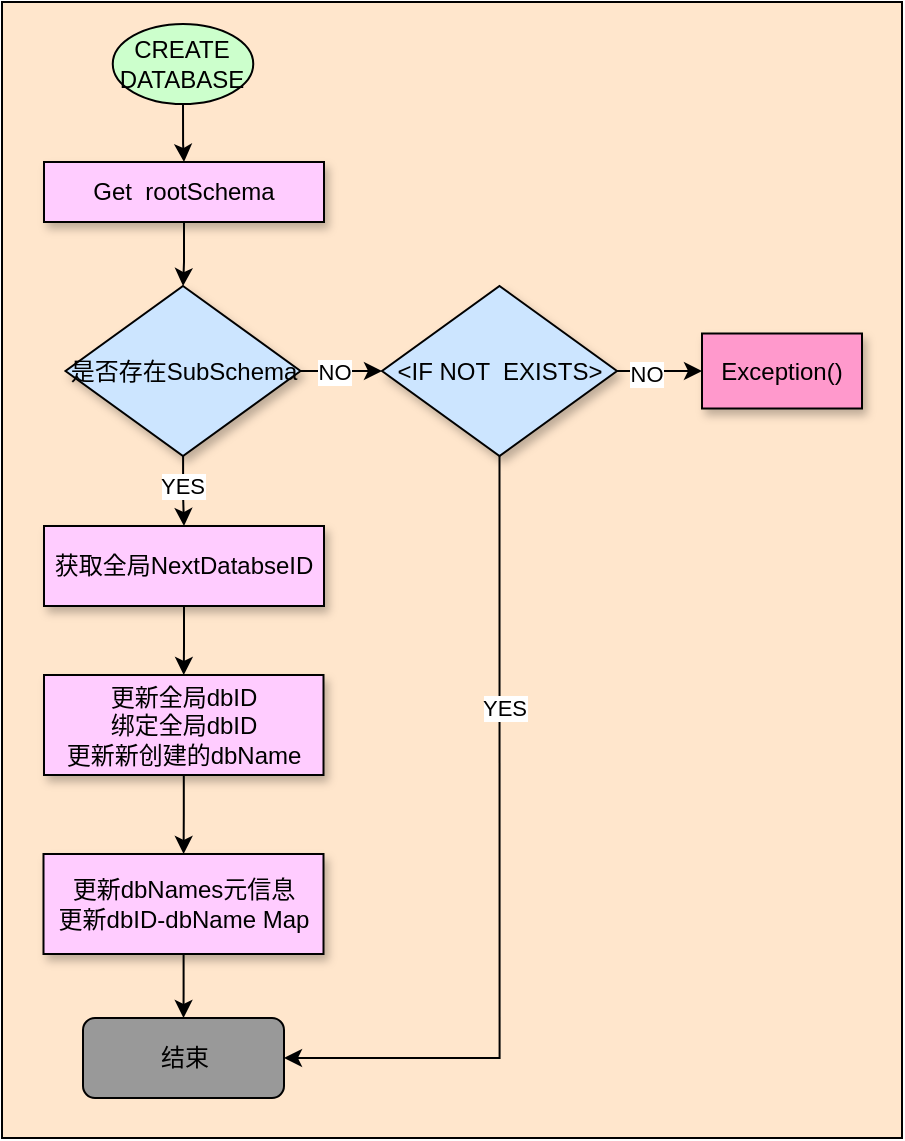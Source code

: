 <mxfile version="17.1.1" type="github">
  <diagram id="J7Ms8tqogRMePtbN5Oq9" name="Page-1">
    <mxGraphModel dx="1590" dy="712" grid="1" gridSize="10" guides="1" tooltips="1" connect="1" arrows="1" fold="1" page="1" pageScale="1" pageWidth="1169" pageHeight="827" math="0" shadow="0">
      <root>
        <mxCell id="0" />
        <mxCell id="1" parent="0" />
        <mxCell id="fIlT44yx9Q6Wjh4T1rCc-1" value="" style="rounded=0;whiteSpace=wrap;html=1;fillColor=#FFE6CC;" parent="1" vertex="1">
          <mxGeometry x="479" y="52" width="450" height="568" as="geometry" />
        </mxCell>
        <mxCell id="fIlT44yx9Q6Wjh4T1rCc-5" value="" style="edgeStyle=orthogonalEdgeStyle;rounded=0;orthogonalLoop=1;jettySize=auto;html=1;" parent="1" source="fIlT44yx9Q6Wjh4T1rCc-3" target="fIlT44yx9Q6Wjh4T1rCc-4" edge="1">
          <mxGeometry relative="1" as="geometry" />
        </mxCell>
        <mxCell id="fIlT44yx9Q6Wjh4T1rCc-3" value="Get&amp;nbsp; rootSchema" style="rounded=0;whiteSpace=wrap;html=1;fillColor=#FFCCFF;shadow=1;" parent="1" vertex="1">
          <mxGeometry x="500" y="132" width="140" height="30" as="geometry" />
        </mxCell>
        <mxCell id="fIlT44yx9Q6Wjh4T1rCc-17" value="" style="edgeStyle=orthogonalEdgeStyle;rounded=0;orthogonalLoop=1;jettySize=auto;html=1;" parent="1" source="fIlT44yx9Q6Wjh4T1rCc-4" target="fIlT44yx9Q6Wjh4T1rCc-16" edge="1">
          <mxGeometry relative="1" as="geometry" />
        </mxCell>
        <mxCell id="fIlT44yx9Q6Wjh4T1rCc-29" value="NO" style="edgeLabel;html=1;align=center;verticalAlign=middle;resizable=0;points=[];" parent="fIlT44yx9Q6Wjh4T1rCc-17" vertex="1" connectable="0">
          <mxGeometry x="0.181" relative="1" as="geometry">
            <mxPoint x="-8" as="offset" />
          </mxGeometry>
        </mxCell>
        <mxCell id="fIlT44yx9Q6Wjh4T1rCc-20" value="" style="edgeStyle=orthogonalEdgeStyle;rounded=0;orthogonalLoop=1;jettySize=auto;html=1;" parent="1" source="fIlT44yx9Q6Wjh4T1rCc-4" target="fIlT44yx9Q6Wjh4T1rCc-6" edge="1">
          <mxGeometry relative="1" as="geometry" />
        </mxCell>
        <mxCell id="fIlT44yx9Q6Wjh4T1rCc-28" value="YES" style="edgeLabel;html=1;align=center;verticalAlign=middle;resizable=0;points=[];" parent="fIlT44yx9Q6Wjh4T1rCc-20" vertex="1" connectable="0">
          <mxGeometry x="-0.167" y="-1" relative="1" as="geometry">
            <mxPoint as="offset" />
          </mxGeometry>
        </mxCell>
        <mxCell id="fIlT44yx9Q6Wjh4T1rCc-4" value="是否存在SubSchema" style="rhombus;whiteSpace=wrap;html=1;fillColor=#CCE5FF;rounded=0;shadow=1;" parent="1" vertex="1">
          <mxGeometry x="510.75" y="194" width="117.5" height="85" as="geometry" />
        </mxCell>
        <mxCell id="fIlT44yx9Q6Wjh4T1rCc-13" value="" style="edgeStyle=orthogonalEdgeStyle;rounded=0;orthogonalLoop=1;jettySize=auto;html=1;entryX=0.5;entryY=0;entryDx=0;entryDy=0;" parent="1" source="fIlT44yx9Q6Wjh4T1rCc-6" target="fIlT44yx9Q6Wjh4T1rCc-8" edge="1">
          <mxGeometry relative="1" as="geometry" />
        </mxCell>
        <mxCell id="fIlT44yx9Q6Wjh4T1rCc-6" value="获取全局NextDatabseID" style="whiteSpace=wrap;html=1;fillColor=#FFCCFF;rounded=0;shadow=1;" parent="1" vertex="1">
          <mxGeometry x="500" y="314" width="140" height="40" as="geometry" />
        </mxCell>
        <mxCell id="fIlT44yx9Q6Wjh4T1rCc-15" value="" style="edgeStyle=orthogonalEdgeStyle;rounded=0;orthogonalLoop=1;jettySize=auto;html=1;" parent="1" source="fIlT44yx9Q6Wjh4T1rCc-8" target="fIlT44yx9Q6Wjh4T1rCc-9" edge="1">
          <mxGeometry relative="1" as="geometry" />
        </mxCell>
        <mxCell id="fIlT44yx9Q6Wjh4T1rCc-8" value="更新全局dbID&lt;br&gt;绑定全局dbID&lt;br&gt;更新新创建的dbName" style="whiteSpace=wrap;html=1;fillColor=#FFCCFF;rounded=0;shadow=1;" parent="1" vertex="1">
          <mxGeometry x="500" y="388.5" width="139.75" height="50" as="geometry" />
        </mxCell>
        <mxCell id="fIlT44yx9Q6Wjh4T1rCc-21" value="" style="edgeStyle=orthogonalEdgeStyle;rounded=0;orthogonalLoop=1;jettySize=auto;html=1;" parent="1" source="fIlT44yx9Q6Wjh4T1rCc-9" target="fIlT44yx9Q6Wjh4T1rCc-19" edge="1">
          <mxGeometry relative="1" as="geometry" />
        </mxCell>
        <mxCell id="fIlT44yx9Q6Wjh4T1rCc-9" value="更新dbNames元信息&lt;br&gt;更新dbID-dbName Map" style="whiteSpace=wrap;html=1;fillColor=#FFCCFF;rounded=0;shadow=1;" parent="1" vertex="1">
          <mxGeometry x="499.75" y="478" width="140" height="50" as="geometry" />
        </mxCell>
        <mxCell id="fIlT44yx9Q6Wjh4T1rCc-10" value="Exception()" style="whiteSpace=wrap;html=1;fillColor=#FF99CC;rounded=0;shadow=1;" parent="1" vertex="1">
          <mxGeometry x="829" y="217.75" width="80" height="37.5" as="geometry" />
        </mxCell>
        <mxCell id="fIlT44yx9Q6Wjh4T1rCc-18" value="" style="edgeStyle=orthogonalEdgeStyle;rounded=0;orthogonalLoop=1;jettySize=auto;html=1;" parent="1" source="fIlT44yx9Q6Wjh4T1rCc-16" target="fIlT44yx9Q6Wjh4T1rCc-10" edge="1">
          <mxGeometry relative="1" as="geometry" />
        </mxCell>
        <mxCell id="fIlT44yx9Q6Wjh4T1rCc-31" value="NO" style="edgeLabel;html=1;align=center;verticalAlign=middle;resizable=0;points=[];" parent="fIlT44yx9Q6Wjh4T1rCc-18" vertex="1" connectable="0">
          <mxGeometry x="-0.321" relative="1" as="geometry">
            <mxPoint y="1" as="offset" />
          </mxGeometry>
        </mxCell>
        <mxCell id="fIlT44yx9Q6Wjh4T1rCc-16" value="&amp;lt;IF NOT &lt;span style=&quot;white-space: pre&quot;&gt; &lt;/span&gt;EXISTS&amp;gt;" style="rhombus;whiteSpace=wrap;html=1;fillColor=#CCE5FF;rounded=0;shadow=1;" parent="1" vertex="1">
          <mxGeometry x="669" y="194" width="117.5" height="85" as="geometry" />
        </mxCell>
        <mxCell id="fIlT44yx9Q6Wjh4T1rCc-19" value="结束" style="rounded=1;whiteSpace=wrap;html=1;fillColor=#999999;" parent="1" vertex="1">
          <mxGeometry x="519.5" y="560" width="100.5" height="40" as="geometry" />
        </mxCell>
        <mxCell id="fIlT44yx9Q6Wjh4T1rCc-24" value="" style="edgeStyle=orthogonalEdgeStyle;rounded=0;orthogonalLoop=1;jettySize=auto;html=1;" parent="1" source="fIlT44yx9Q6Wjh4T1rCc-22" target="fIlT44yx9Q6Wjh4T1rCc-3" edge="1">
          <mxGeometry relative="1" as="geometry">
            <mxPoint x="570" y="130" as="targetPoint" />
          </mxGeometry>
        </mxCell>
        <mxCell id="fIlT44yx9Q6Wjh4T1rCc-22" value="CREATE DATABASE" style="ellipse;whiteSpace=wrap;html=1;fillColor=#CCFFCC;" parent="1" vertex="1">
          <mxGeometry x="534.38" y="63" width="70.25" height="40" as="geometry" />
        </mxCell>
        <mxCell id="fIlT44yx9Q6Wjh4T1rCc-25" value="" style="edgeStyle=orthogonalEdgeStyle;rounded=0;orthogonalLoop=1;jettySize=auto;html=1;fontSize=6;exitX=0.5;exitY=1;exitDx=0;exitDy=0;entryX=1;entryY=0.5;entryDx=0;entryDy=0;" parent="1" source="fIlT44yx9Q6Wjh4T1rCc-16" target="fIlT44yx9Q6Wjh4T1rCc-19" edge="1">
          <mxGeometry relative="1" as="geometry">
            <mxPoint x="625" y="466" as="sourcePoint" />
            <mxPoint x="434.0" y="557" as="targetPoint" />
          </mxGeometry>
        </mxCell>
        <mxCell id="fIlT44yx9Q6Wjh4T1rCc-30" value="YES" style="edgeLabel;html=1;align=center;verticalAlign=middle;resizable=0;points=[];" parent="fIlT44yx9Q6Wjh4T1rCc-25" vertex="1" connectable="0">
          <mxGeometry x="-0.383" y="2" relative="1" as="geometry">
            <mxPoint as="offset" />
          </mxGeometry>
        </mxCell>
      </root>
    </mxGraphModel>
  </diagram>
</mxfile>
